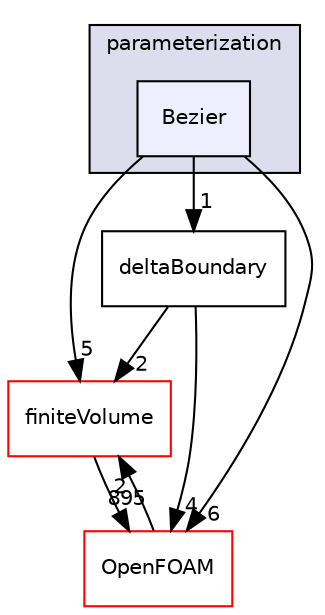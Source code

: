 digraph "src/optimisation/adjointOptimisation/adjoint/parameterization/Bezier" {
  bgcolor=transparent;
  compound=true
  node [ fontsize="10", fontname="Helvetica"];
  edge [ labelfontsize="10", labelfontname="Helvetica"];
  subgraph clusterdir_b99de617d441e60a7bad4cdf0a5e480b {
    graph [ bgcolor="#ddddee", pencolor="black", label="parameterization" fontname="Helvetica", fontsize="10", URL="dir_b99de617d441e60a7bad4cdf0a5e480b.html"]
  dir_8158453879ca8e8fa78c40a8ee90c648 [shape=box, label="Bezier", style="filled", fillcolor="#eeeeff", pencolor="black", URL="dir_8158453879ca8e8fa78c40a8ee90c648.html"];
  }
  dir_9bd15774b555cf7259a6fa18f99fe99b [shape=box label="finiteVolume" color="red" URL="dir_9bd15774b555cf7259a6fa18f99fe99b.html"];
  dir_b2bffebd305523ae74de52534349e8c7 [shape=box label="deltaBoundary" URL="dir_b2bffebd305523ae74de52534349e8c7.html"];
  dir_c5473ff19b20e6ec4dfe5c310b3778a8 [shape=box label="OpenFOAM" color="red" URL="dir_c5473ff19b20e6ec4dfe5c310b3778a8.html"];
  dir_9bd15774b555cf7259a6fa18f99fe99b->dir_c5473ff19b20e6ec4dfe5c310b3778a8 [headlabel="895", labeldistance=1.5 headhref="dir_000814_002151.html"];
  dir_b2bffebd305523ae74de52534349e8c7->dir_9bd15774b555cf7259a6fa18f99fe99b [headlabel="2", labeldistance=1.5 headhref="dir_002797_000814.html"];
  dir_b2bffebd305523ae74de52534349e8c7->dir_c5473ff19b20e6ec4dfe5c310b3778a8 [headlabel="4", labeldistance=1.5 headhref="dir_002797_002151.html"];
  dir_c5473ff19b20e6ec4dfe5c310b3778a8->dir_9bd15774b555cf7259a6fa18f99fe99b [headlabel="2", labeldistance=1.5 headhref="dir_002151_000814.html"];
  dir_8158453879ca8e8fa78c40a8ee90c648->dir_9bd15774b555cf7259a6fa18f99fe99b [headlabel="5", labeldistance=1.5 headhref="dir_002884_000814.html"];
  dir_8158453879ca8e8fa78c40a8ee90c648->dir_b2bffebd305523ae74de52534349e8c7 [headlabel="1", labeldistance=1.5 headhref="dir_002884_002797.html"];
  dir_8158453879ca8e8fa78c40a8ee90c648->dir_c5473ff19b20e6ec4dfe5c310b3778a8 [headlabel="6", labeldistance=1.5 headhref="dir_002884_002151.html"];
}
